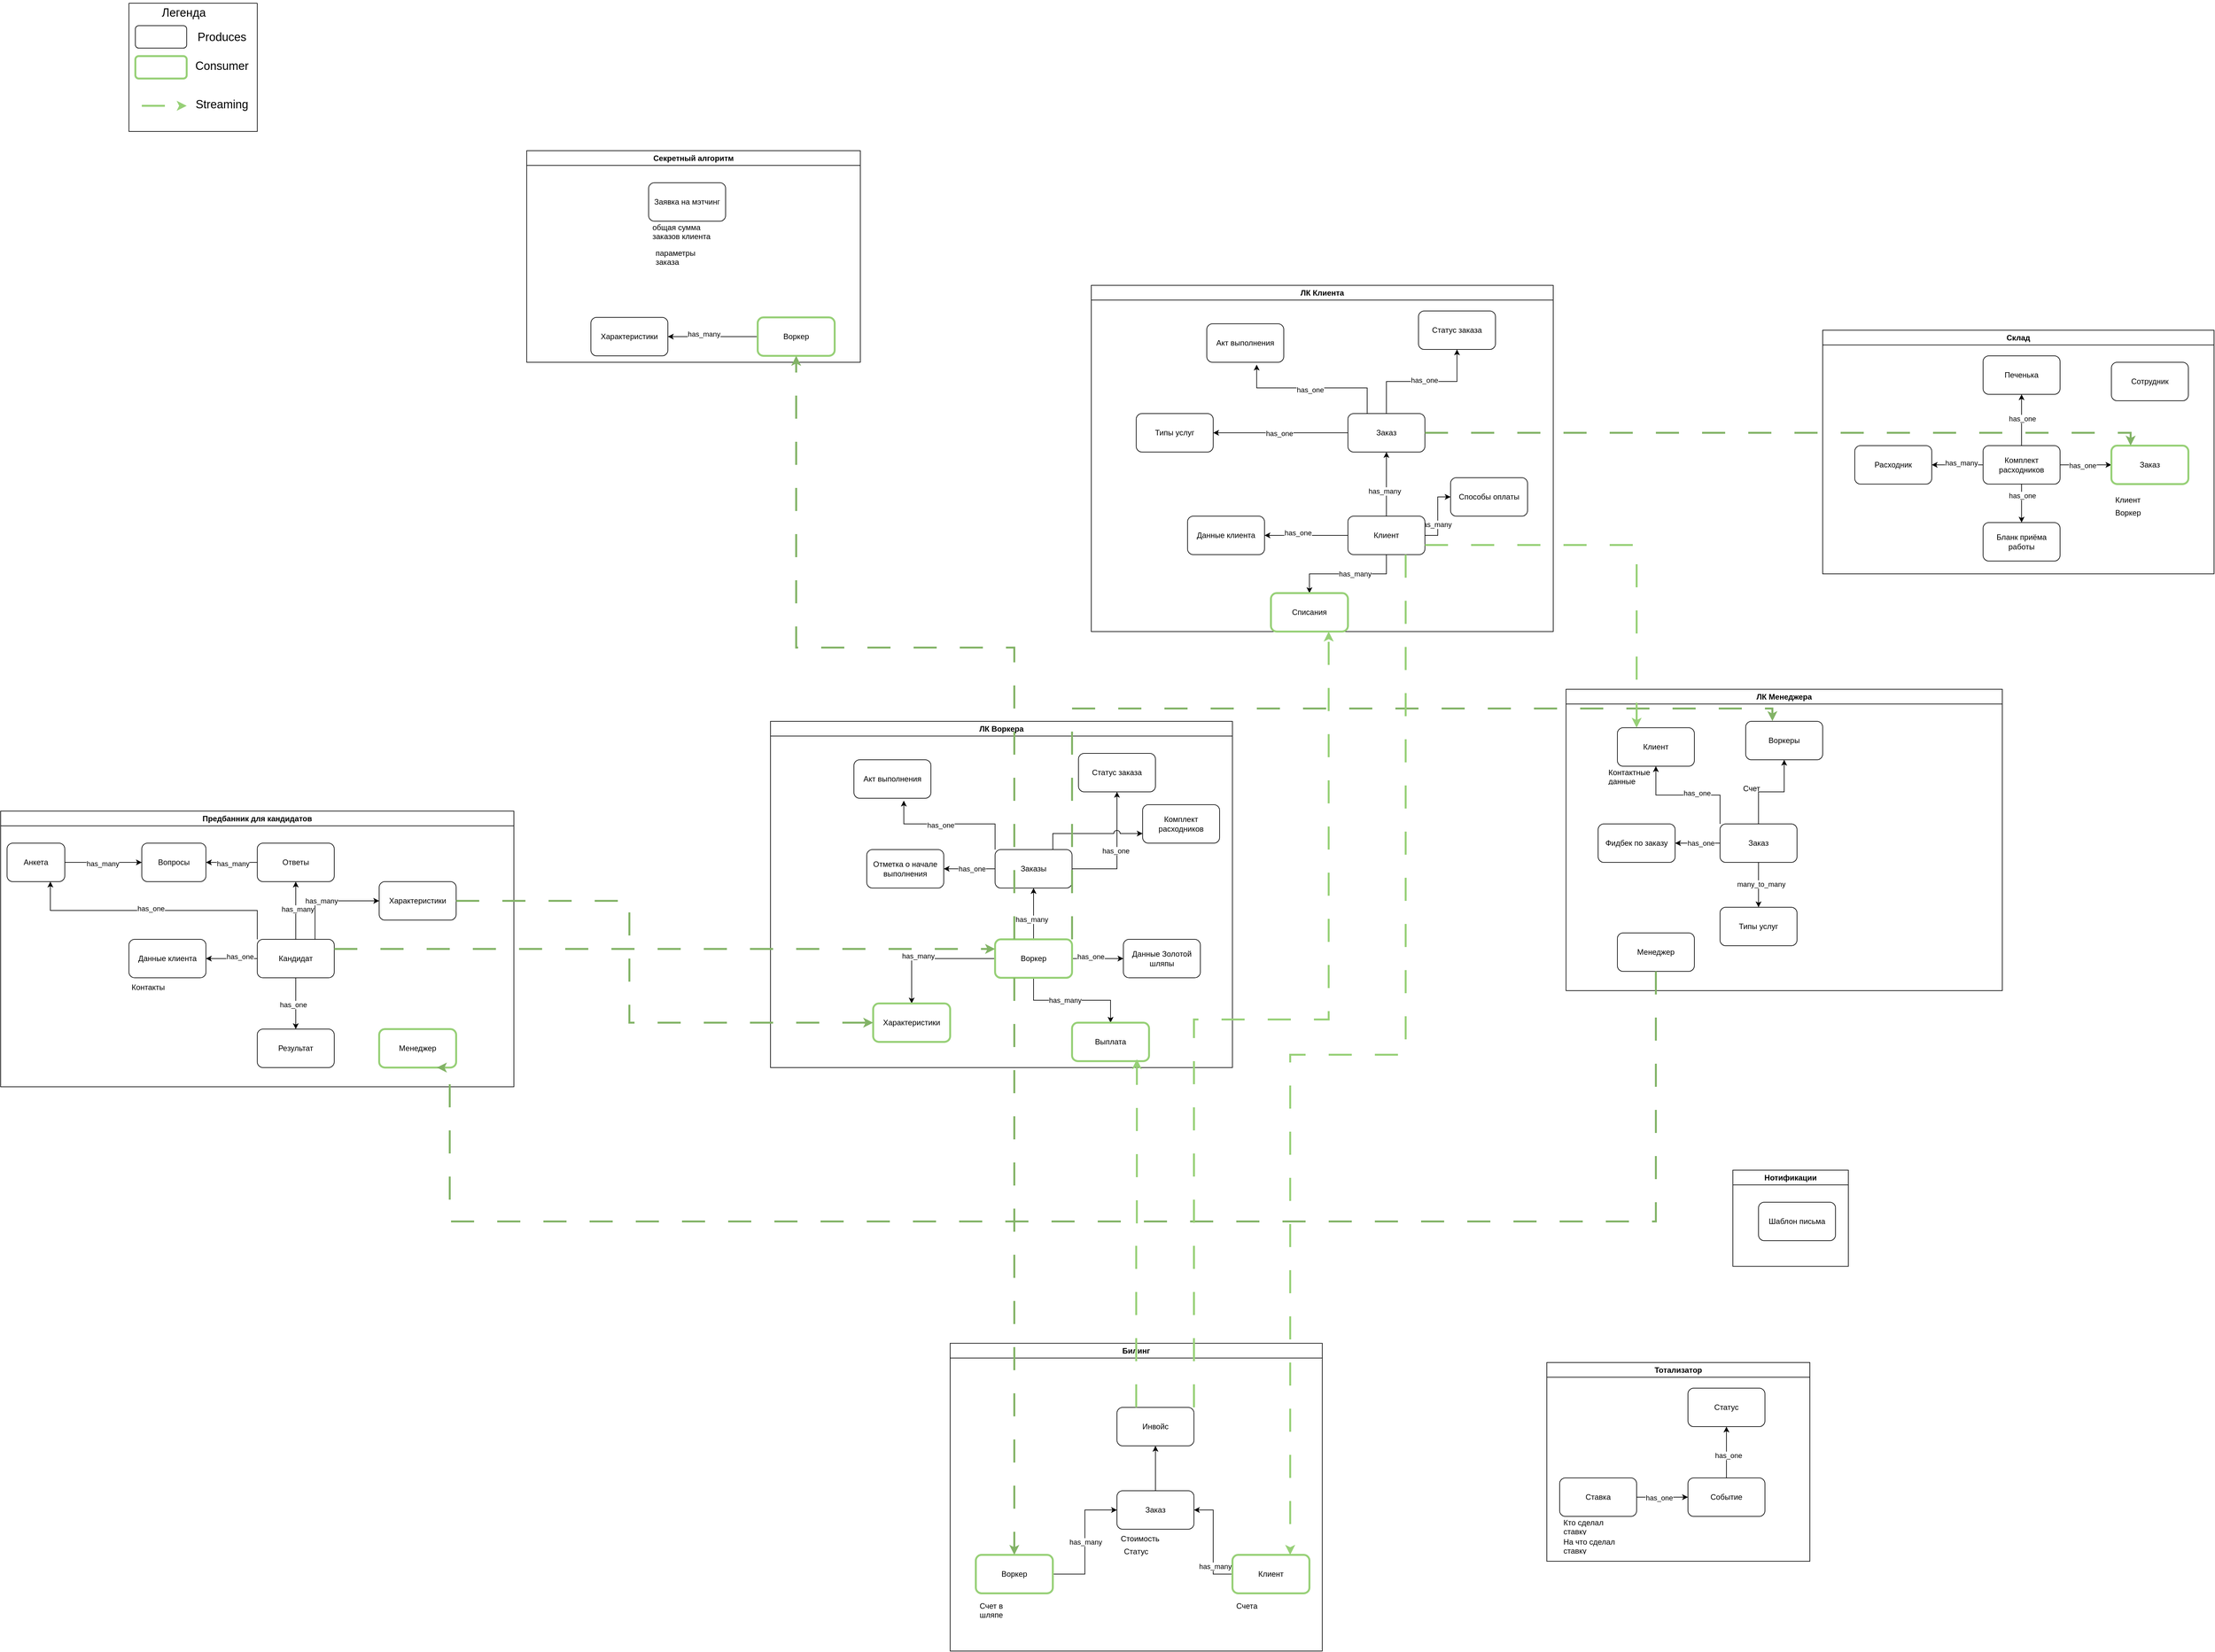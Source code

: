 <mxfile version="26.0.6">
  <diagram name="Page-1" id="2a216829-ef6e-dabb-86c1-c78162f3ba2b">
    <mxGraphModel dx="3718" dy="2644" grid="1" gridSize="10" guides="1" tooltips="1" connect="1" arrows="1" fold="1" page="1" pageScale="1" pageWidth="850" pageHeight="1100" background="none" math="0" shadow="0">
      <root>
        <mxCell id="0" />
        <mxCell id="1" parent="0" />
        <mxCell id="gqWy8MbFRQ2QWNto5ffZ-2" value="Предбанник для кандидатов" style="swimlane;whiteSpace=wrap;html=1;" vertex="1" parent="1">
          <mxGeometry x="-380" y="440" width="800" height="430" as="geometry" />
        </mxCell>
        <mxCell id="gqWy8MbFRQ2QWNto5ffZ-5" value="" style="edgeStyle=orthogonalEdgeStyle;rounded=0;orthogonalLoop=1;jettySize=auto;html=1;" edge="1" parent="gqWy8MbFRQ2QWNto5ffZ-2" source="gqWy8MbFRQ2QWNto5ffZ-3" target="gqWy8MbFRQ2QWNto5ffZ-4">
          <mxGeometry relative="1" as="geometry" />
        </mxCell>
        <mxCell id="gqWy8MbFRQ2QWNto5ffZ-10" value="has_many" style="edgeLabel;html=1;align=center;verticalAlign=middle;resizable=0;points=[];" vertex="1" connectable="0" parent="gqWy8MbFRQ2QWNto5ffZ-5">
          <mxGeometry x="0.044" y="-3" relative="1" as="geometry">
            <mxPoint as="offset" />
          </mxGeometry>
        </mxCell>
        <mxCell id="gqWy8MbFRQ2QWNto5ffZ-14" value="" style="edgeStyle=orthogonalEdgeStyle;rounded=0;orthogonalLoop=1;jettySize=auto;html=1;" edge="1" parent="gqWy8MbFRQ2QWNto5ffZ-2" source="gqWy8MbFRQ2QWNto5ffZ-3" target="gqWy8MbFRQ2QWNto5ffZ-13">
          <mxGeometry relative="1" as="geometry" />
        </mxCell>
        <mxCell id="gqWy8MbFRQ2QWNto5ffZ-36" value="has_one" style="edgeLabel;html=1;align=center;verticalAlign=middle;resizable=0;points=[];" vertex="1" connectable="0" parent="gqWy8MbFRQ2QWNto5ffZ-14">
          <mxGeometry x="-0.325" y="-3" relative="1" as="geometry">
            <mxPoint as="offset" />
          </mxGeometry>
        </mxCell>
        <mxCell id="gqWy8MbFRQ2QWNto5ffZ-16" value="" style="edgeStyle=orthogonalEdgeStyle;rounded=0;orthogonalLoop=1;jettySize=auto;html=1;" edge="1" parent="gqWy8MbFRQ2QWNto5ffZ-2" source="gqWy8MbFRQ2QWNto5ffZ-3" target="gqWy8MbFRQ2QWNto5ffZ-15">
          <mxGeometry relative="1" as="geometry" />
        </mxCell>
        <mxCell id="gqWy8MbFRQ2QWNto5ffZ-38" value="has_one" style="edgeLabel;html=1;align=center;verticalAlign=middle;resizable=0;points=[];" vertex="1" connectable="0" parent="gqWy8MbFRQ2QWNto5ffZ-16">
          <mxGeometry x="0.05" y="-4" relative="1" as="geometry">
            <mxPoint as="offset" />
          </mxGeometry>
        </mxCell>
        <mxCell id="gqWy8MbFRQ2QWNto5ffZ-18" value="" style="edgeStyle=orthogonalEdgeStyle;rounded=0;orthogonalLoop=1;jettySize=auto;html=1;exitX=0.75;exitY=0;exitDx=0;exitDy=0;entryX=0;entryY=0.5;entryDx=0;entryDy=0;" edge="1" parent="gqWy8MbFRQ2QWNto5ffZ-2" source="gqWy8MbFRQ2QWNto5ffZ-3" target="gqWy8MbFRQ2QWNto5ffZ-17">
          <mxGeometry relative="1" as="geometry" />
        </mxCell>
        <mxCell id="gqWy8MbFRQ2QWNto5ffZ-37" value="has_many" style="edgeLabel;html=1;align=center;verticalAlign=middle;resizable=0;points=[];" vertex="1" connectable="0" parent="gqWy8MbFRQ2QWNto5ffZ-18">
          <mxGeometry x="-0.125" relative="1" as="geometry">
            <mxPoint as="offset" />
          </mxGeometry>
        </mxCell>
        <mxCell id="gqWy8MbFRQ2QWNto5ffZ-211" style="edgeStyle=orthogonalEdgeStyle;rounded=0;orthogonalLoop=1;jettySize=auto;html=1;exitX=0;exitY=0;exitDx=0;exitDy=0;entryX=0.75;entryY=1;entryDx=0;entryDy=0;" edge="1" parent="gqWy8MbFRQ2QWNto5ffZ-2" source="gqWy8MbFRQ2QWNto5ffZ-3" target="gqWy8MbFRQ2QWNto5ffZ-8">
          <mxGeometry relative="1" as="geometry" />
        </mxCell>
        <mxCell id="gqWy8MbFRQ2QWNto5ffZ-212" value="has_one" style="edgeLabel;html=1;align=center;verticalAlign=middle;resizable=0;points=[];" vertex="1" connectable="0" parent="gqWy8MbFRQ2QWNto5ffZ-211">
          <mxGeometry x="0.023" y="-3" relative="1" as="geometry">
            <mxPoint as="offset" />
          </mxGeometry>
        </mxCell>
        <mxCell id="gqWy8MbFRQ2QWNto5ffZ-3" value="Кандидат" style="rounded=1;whiteSpace=wrap;html=1;strokeColor=default;" vertex="1" parent="gqWy8MbFRQ2QWNto5ffZ-2">
          <mxGeometry x="400" y="200" width="120" height="60" as="geometry" />
        </mxCell>
        <mxCell id="gqWy8MbFRQ2QWNto5ffZ-7" value="" style="edgeStyle=orthogonalEdgeStyle;rounded=0;orthogonalLoop=1;jettySize=auto;html=1;" edge="1" parent="gqWy8MbFRQ2QWNto5ffZ-2" source="gqWy8MbFRQ2QWNto5ffZ-4" target="gqWy8MbFRQ2QWNto5ffZ-6">
          <mxGeometry relative="1" as="geometry" />
        </mxCell>
        <mxCell id="gqWy8MbFRQ2QWNto5ffZ-11" value="has_many" style="edgeLabel;html=1;align=center;verticalAlign=middle;resizable=0;points=[];" vertex="1" connectable="0" parent="gqWy8MbFRQ2QWNto5ffZ-7">
          <mxGeometry x="-0.054" y="2" relative="1" as="geometry">
            <mxPoint as="offset" />
          </mxGeometry>
        </mxCell>
        <mxCell id="gqWy8MbFRQ2QWNto5ffZ-4" value="Ответы" style="whiteSpace=wrap;html=1;rounded=1;" vertex="1" parent="gqWy8MbFRQ2QWNto5ffZ-2">
          <mxGeometry x="400" y="50" width="120" height="60" as="geometry" />
        </mxCell>
        <mxCell id="gqWy8MbFRQ2QWNto5ffZ-9" value="" style="edgeStyle=orthogonalEdgeStyle;rounded=0;orthogonalLoop=1;jettySize=auto;html=1;" edge="1" parent="gqWy8MbFRQ2QWNto5ffZ-2" source="gqWy8MbFRQ2QWNto5ffZ-8" target="gqWy8MbFRQ2QWNto5ffZ-6">
          <mxGeometry relative="1" as="geometry" />
        </mxCell>
        <mxCell id="gqWy8MbFRQ2QWNto5ffZ-12" value="has_many" style="edgeLabel;html=1;align=center;verticalAlign=middle;resizable=0;points=[];" vertex="1" connectable="0" parent="gqWy8MbFRQ2QWNto5ffZ-9">
          <mxGeometry x="-0.029" y="-2" relative="1" as="geometry">
            <mxPoint as="offset" />
          </mxGeometry>
        </mxCell>
        <mxCell id="gqWy8MbFRQ2QWNto5ffZ-6" value="Вопросы" style="whiteSpace=wrap;html=1;rounded=1;" vertex="1" parent="gqWy8MbFRQ2QWNto5ffZ-2">
          <mxGeometry x="220" y="50" width="100" height="60" as="geometry" />
        </mxCell>
        <mxCell id="gqWy8MbFRQ2QWNto5ffZ-8" value="Анкета" style="whiteSpace=wrap;html=1;rounded=1;" vertex="1" parent="gqWy8MbFRQ2QWNto5ffZ-2">
          <mxGeometry x="10" y="50" width="90" height="60" as="geometry" />
        </mxCell>
        <mxCell id="gqWy8MbFRQ2QWNto5ffZ-13" value="Данные клиента" style="whiteSpace=wrap;html=1;rounded=1;" vertex="1" parent="gqWy8MbFRQ2QWNto5ffZ-2">
          <mxGeometry x="200" y="200" width="120" height="60" as="geometry" />
        </mxCell>
        <mxCell id="gqWy8MbFRQ2QWNto5ffZ-15" value="Результат" style="whiteSpace=wrap;html=1;rounded=1;" vertex="1" parent="gqWy8MbFRQ2QWNto5ffZ-2">
          <mxGeometry x="400" y="340" width="120" height="60" as="geometry" />
        </mxCell>
        <mxCell id="gqWy8MbFRQ2QWNto5ffZ-17" value="Характеристики" style="whiteSpace=wrap;html=1;rounded=1;strokeColor=default;" vertex="1" parent="gqWy8MbFRQ2QWNto5ffZ-2">
          <mxGeometry x="590" y="110" width="120" height="60" as="geometry" />
        </mxCell>
        <mxCell id="gqWy8MbFRQ2QWNto5ffZ-41" value="Менеджер" style="rounded=1;whiteSpace=wrap;html=1;strokeColor=#97D077;strokeWidth=3;" vertex="1" parent="gqWy8MbFRQ2QWNto5ffZ-2">
          <mxGeometry x="590" y="340" width="120" height="60" as="geometry" />
        </mxCell>
        <mxCell id="gqWy8MbFRQ2QWNto5ffZ-210" value="Контакты" style="text;html=1;align=center;verticalAlign=middle;whiteSpace=wrap;rounded=0;" vertex="1" parent="gqWy8MbFRQ2QWNto5ffZ-2">
          <mxGeometry x="200" y="260" width="60" height="30" as="geometry" />
        </mxCell>
        <mxCell id="gqWy8MbFRQ2QWNto5ffZ-19" value="ЛК Менеджера" style="swimlane;whiteSpace=wrap;html=1;" vertex="1" parent="1">
          <mxGeometry x="2060" y="250" width="680" height="470" as="geometry" />
        </mxCell>
        <mxCell id="gqWy8MbFRQ2QWNto5ffZ-25" value="Менеджер" style="rounded=1;whiteSpace=wrap;html=1;strokeColor=default;" vertex="1" parent="gqWy8MbFRQ2QWNto5ffZ-19">
          <mxGeometry x="80" y="380" width="120" height="60" as="geometry" />
        </mxCell>
        <mxCell id="gqWy8MbFRQ2QWNto5ffZ-39" value="Типы услуг" style="whiteSpace=wrap;html=1;rounded=1;" vertex="1" parent="gqWy8MbFRQ2QWNto5ffZ-19">
          <mxGeometry x="240" y="340" width="120" height="60" as="geometry" />
        </mxCell>
        <mxCell id="gqWy8MbFRQ2QWNto5ffZ-173" value="" style="edgeStyle=orthogonalEdgeStyle;rounded=0;orthogonalLoop=1;jettySize=auto;html=1;" edge="1" parent="gqWy8MbFRQ2QWNto5ffZ-19" source="gqWy8MbFRQ2QWNto5ffZ-169" target="gqWy8MbFRQ2QWNto5ffZ-39">
          <mxGeometry relative="1" as="geometry" />
        </mxCell>
        <mxCell id="gqWy8MbFRQ2QWNto5ffZ-174" value="many_to_many" style="edgeLabel;html=1;align=center;verticalAlign=middle;resizable=0;points=[];" vertex="1" connectable="0" parent="gqWy8MbFRQ2QWNto5ffZ-173">
          <mxGeometry x="-0.022" y="4" relative="1" as="geometry">
            <mxPoint as="offset" />
          </mxGeometry>
        </mxCell>
        <mxCell id="gqWy8MbFRQ2QWNto5ffZ-176" value="" style="edgeStyle=orthogonalEdgeStyle;rounded=0;orthogonalLoop=1;jettySize=auto;html=1;" edge="1" parent="gqWy8MbFRQ2QWNto5ffZ-19" source="gqWy8MbFRQ2QWNto5ffZ-169" target="gqWy8MbFRQ2QWNto5ffZ-170">
          <mxGeometry relative="1" as="geometry" />
        </mxCell>
        <mxCell id="gqWy8MbFRQ2QWNto5ffZ-177" value="" style="edgeStyle=orthogonalEdgeStyle;rounded=0;orthogonalLoop=1;jettySize=auto;html=1;" edge="1" parent="gqWy8MbFRQ2QWNto5ffZ-19" source="gqWy8MbFRQ2QWNto5ffZ-169" target="gqWy8MbFRQ2QWNto5ffZ-172">
          <mxGeometry relative="1" as="geometry" />
        </mxCell>
        <mxCell id="gqWy8MbFRQ2QWNto5ffZ-186" value="has_one" style="edgeLabel;html=1;align=center;verticalAlign=middle;resizable=0;points=[];" vertex="1" connectable="0" parent="gqWy8MbFRQ2QWNto5ffZ-177">
          <mxGeometry x="0.314" y="2" relative="1" as="geometry">
            <mxPoint x="16" y="-2" as="offset" />
          </mxGeometry>
        </mxCell>
        <mxCell id="gqWy8MbFRQ2QWNto5ffZ-182" style="edgeStyle=orthogonalEdgeStyle;rounded=0;orthogonalLoop=1;jettySize=auto;html=1;exitX=0;exitY=0;exitDx=0;exitDy=0;entryX=0.5;entryY=1;entryDx=0;entryDy=0;" edge="1" parent="gqWy8MbFRQ2QWNto5ffZ-19" source="gqWy8MbFRQ2QWNto5ffZ-169" target="gqWy8MbFRQ2QWNto5ffZ-171">
          <mxGeometry relative="1" as="geometry" />
        </mxCell>
        <mxCell id="gqWy8MbFRQ2QWNto5ffZ-185" value="has_one" style="edgeLabel;html=1;align=center;verticalAlign=middle;resizable=0;points=[];" vertex="1" connectable="0" parent="gqWy8MbFRQ2QWNto5ffZ-182">
          <mxGeometry x="-0.147" y="-3" relative="1" as="geometry">
            <mxPoint as="offset" />
          </mxGeometry>
        </mxCell>
        <mxCell id="gqWy8MbFRQ2QWNto5ffZ-169" value="Заказ" style="whiteSpace=wrap;html=1;rounded=1;" vertex="1" parent="gqWy8MbFRQ2QWNto5ffZ-19">
          <mxGeometry x="240" y="210" width="120" height="60" as="geometry" />
        </mxCell>
        <mxCell id="gqWy8MbFRQ2QWNto5ffZ-170" value="Воркеры" style="whiteSpace=wrap;html=1;rounded=1;" vertex="1" parent="gqWy8MbFRQ2QWNto5ffZ-19">
          <mxGeometry x="280" y="50" width="120" height="60" as="geometry" />
        </mxCell>
        <mxCell id="gqWy8MbFRQ2QWNto5ffZ-171" value="Клиент" style="whiteSpace=wrap;html=1;rounded=1;" vertex="1" parent="gqWy8MbFRQ2QWNto5ffZ-19">
          <mxGeometry x="80" y="60" width="120" height="60" as="geometry" />
        </mxCell>
        <mxCell id="gqWy8MbFRQ2QWNto5ffZ-172" value="Фидбек по заказу" style="whiteSpace=wrap;html=1;rounded=1;" vertex="1" parent="gqWy8MbFRQ2QWNto5ffZ-19">
          <mxGeometry x="50" y="210" width="120" height="60" as="geometry" />
        </mxCell>
        <mxCell id="gqWy8MbFRQ2QWNto5ffZ-178" value="Счет" style="text;strokeColor=none;fillColor=none;align=left;verticalAlign=middle;spacingLeft=4;spacingRight=4;overflow=hidden;points=[[0,0.5],[1,0.5]];portConstraint=eastwest;rotatable=0;whiteSpace=wrap;html=1;" vertex="1" parent="gqWy8MbFRQ2QWNto5ffZ-19">
          <mxGeometry x="270" y="140" width="80" height="30" as="geometry" />
        </mxCell>
        <mxCell id="gqWy8MbFRQ2QWNto5ffZ-180" value="Контактные данные" style="text;strokeColor=none;fillColor=none;align=left;verticalAlign=middle;spacingLeft=4;spacingRight=4;overflow=hidden;points=[[0,0.5],[1,0.5]];portConstraint=eastwest;rotatable=0;whiteSpace=wrap;html=1;" vertex="1" parent="gqWy8MbFRQ2QWNto5ffZ-19">
          <mxGeometry x="60" y="120" width="80" height="30" as="geometry" />
        </mxCell>
        <mxCell id="gqWy8MbFRQ2QWNto5ffZ-42" value="ЛК Клиента" style="swimlane;whiteSpace=wrap;html=1;" vertex="1" parent="1">
          <mxGeometry x="1320" y="-380" width="720" height="540" as="geometry" />
        </mxCell>
        <mxCell id="gqWy8MbFRQ2QWNto5ffZ-47" value="" style="edgeStyle=orthogonalEdgeStyle;rounded=0;orthogonalLoop=1;jettySize=auto;html=1;" edge="1" parent="gqWy8MbFRQ2QWNto5ffZ-42" source="gqWy8MbFRQ2QWNto5ffZ-43" target="gqWy8MbFRQ2QWNto5ffZ-46">
          <mxGeometry relative="1" as="geometry" />
        </mxCell>
        <mxCell id="gqWy8MbFRQ2QWNto5ffZ-48" value="has_many" style="edgeLabel;html=1;align=center;verticalAlign=middle;resizable=0;points=[];" vertex="1" connectable="0" parent="gqWy8MbFRQ2QWNto5ffZ-47">
          <mxGeometry x="-0.225" y="3" relative="1" as="geometry">
            <mxPoint as="offset" />
          </mxGeometry>
        </mxCell>
        <mxCell id="gqWy8MbFRQ2QWNto5ffZ-56" value="" style="edgeStyle=orthogonalEdgeStyle;rounded=0;orthogonalLoop=1;jettySize=auto;html=1;" edge="1" parent="gqWy8MbFRQ2QWNto5ffZ-42" source="gqWy8MbFRQ2QWNto5ffZ-43" target="gqWy8MbFRQ2QWNto5ffZ-55">
          <mxGeometry relative="1" as="geometry" />
        </mxCell>
        <mxCell id="gqWy8MbFRQ2QWNto5ffZ-57" value="has_many" style="edgeLabel;html=1;align=center;verticalAlign=middle;resizable=0;points=[];" vertex="1" connectable="0" parent="gqWy8MbFRQ2QWNto5ffZ-56">
          <mxGeometry x="-0.248" y="3" relative="1" as="geometry">
            <mxPoint x="-1" as="offset" />
          </mxGeometry>
        </mxCell>
        <mxCell id="gqWy8MbFRQ2QWNto5ffZ-64" value="" style="edgeStyle=orthogonalEdgeStyle;rounded=0;orthogonalLoop=1;jettySize=auto;html=1;" edge="1" parent="gqWy8MbFRQ2QWNto5ffZ-42" source="gqWy8MbFRQ2QWNto5ffZ-43" target="gqWy8MbFRQ2QWNto5ffZ-63">
          <mxGeometry relative="1" as="geometry" />
        </mxCell>
        <mxCell id="gqWy8MbFRQ2QWNto5ffZ-65" value="has_one" style="edgeLabel;html=1;align=center;verticalAlign=middle;resizable=0;points=[];" vertex="1" connectable="0" parent="gqWy8MbFRQ2QWNto5ffZ-64">
          <mxGeometry x="0.19" y="-4" relative="1" as="geometry">
            <mxPoint x="-1" as="offset" />
          </mxGeometry>
        </mxCell>
        <mxCell id="gqWy8MbFRQ2QWNto5ffZ-220" value="" style="edgeStyle=orthogonalEdgeStyle;rounded=0;orthogonalLoop=1;jettySize=auto;html=1;" edge="1" parent="gqWy8MbFRQ2QWNto5ffZ-42" source="gqWy8MbFRQ2QWNto5ffZ-43" target="gqWy8MbFRQ2QWNto5ffZ-219">
          <mxGeometry relative="1" as="geometry" />
        </mxCell>
        <mxCell id="gqWy8MbFRQ2QWNto5ffZ-221" value="has_many" style="edgeLabel;html=1;align=center;verticalAlign=middle;resizable=0;points=[];" vertex="1" connectable="0" parent="gqWy8MbFRQ2QWNto5ffZ-220">
          <mxGeometry x="-0.117" relative="1" as="geometry">
            <mxPoint as="offset" />
          </mxGeometry>
        </mxCell>
        <mxCell id="gqWy8MbFRQ2QWNto5ffZ-43" value="Клиент" style="rounded=1;whiteSpace=wrap;html=1;strokeColor=default;" vertex="1" parent="gqWy8MbFRQ2QWNto5ffZ-42">
          <mxGeometry x="400" y="360" width="120" height="60" as="geometry" />
        </mxCell>
        <mxCell id="gqWy8MbFRQ2QWNto5ffZ-44" value="Типы услуг" style="whiteSpace=wrap;html=1;rounded=1;" vertex="1" parent="gqWy8MbFRQ2QWNto5ffZ-42">
          <mxGeometry x="70" y="200" width="120" height="60" as="geometry" />
        </mxCell>
        <mxCell id="gqWy8MbFRQ2QWNto5ffZ-49" style="edgeStyle=orthogonalEdgeStyle;rounded=0;orthogonalLoop=1;jettySize=auto;html=1;exitX=0;exitY=0.5;exitDx=0;exitDy=0;entryX=1;entryY=0.5;entryDx=0;entryDy=0;" edge="1" parent="gqWy8MbFRQ2QWNto5ffZ-42" source="gqWy8MbFRQ2QWNto5ffZ-46" target="gqWy8MbFRQ2QWNto5ffZ-44">
          <mxGeometry relative="1" as="geometry" />
        </mxCell>
        <mxCell id="gqWy8MbFRQ2QWNto5ffZ-50" value="has_one" style="edgeLabel;html=1;align=center;verticalAlign=middle;resizable=0;points=[];" vertex="1" connectable="0" parent="gqWy8MbFRQ2QWNto5ffZ-49">
          <mxGeometry x="0.025" y="1" relative="1" as="geometry">
            <mxPoint as="offset" />
          </mxGeometry>
        </mxCell>
        <mxCell id="gqWy8MbFRQ2QWNto5ffZ-53" value="" style="edgeStyle=orthogonalEdgeStyle;rounded=0;orthogonalLoop=1;jettySize=auto;html=1;" edge="1" parent="gqWy8MbFRQ2QWNto5ffZ-42" source="gqWy8MbFRQ2QWNto5ffZ-46" target="gqWy8MbFRQ2QWNto5ffZ-52">
          <mxGeometry relative="1" as="geometry" />
        </mxCell>
        <mxCell id="gqWy8MbFRQ2QWNto5ffZ-54" value="has_one" style="edgeLabel;html=1;align=center;verticalAlign=middle;resizable=0;points=[];" vertex="1" connectable="0" parent="gqWy8MbFRQ2QWNto5ffZ-53">
          <mxGeometry x="0.038" y="2" relative="1" as="geometry">
            <mxPoint as="offset" />
          </mxGeometry>
        </mxCell>
        <mxCell id="gqWy8MbFRQ2QWNto5ffZ-46" value="Заказ" style="whiteSpace=wrap;html=1;rounded=1;strokeColor=default;" vertex="1" parent="gqWy8MbFRQ2QWNto5ffZ-42">
          <mxGeometry x="400" y="200" width="120" height="60" as="geometry" />
        </mxCell>
        <mxCell id="gqWy8MbFRQ2QWNto5ffZ-52" value="Статус заказа" style="whiteSpace=wrap;html=1;rounded=1;" vertex="1" parent="gqWy8MbFRQ2QWNto5ffZ-42">
          <mxGeometry x="510" y="40" width="120" height="60" as="geometry" />
        </mxCell>
        <mxCell id="gqWy8MbFRQ2QWNto5ffZ-55" value="Способы оплаты" style="whiteSpace=wrap;html=1;rounded=1;" vertex="1" parent="gqWy8MbFRQ2QWNto5ffZ-42">
          <mxGeometry x="560" y="300" width="120" height="60" as="geometry" />
        </mxCell>
        <mxCell id="gqWy8MbFRQ2QWNto5ffZ-61" value="Акт выполнения" style="whiteSpace=wrap;html=1;rounded=1;" vertex="1" parent="gqWy8MbFRQ2QWNto5ffZ-42">
          <mxGeometry x="180" y="60" width="120" height="60" as="geometry" />
        </mxCell>
        <mxCell id="gqWy8MbFRQ2QWNto5ffZ-62" style="edgeStyle=orthogonalEdgeStyle;rounded=0;orthogonalLoop=1;jettySize=auto;html=1;exitX=0.25;exitY=0;exitDx=0;exitDy=0;entryX=0.648;entryY=1.063;entryDx=0;entryDy=0;entryPerimeter=0;" edge="1" parent="gqWy8MbFRQ2QWNto5ffZ-42" source="gqWy8MbFRQ2QWNto5ffZ-46" target="gqWy8MbFRQ2QWNto5ffZ-61">
          <mxGeometry relative="1" as="geometry" />
        </mxCell>
        <mxCell id="gqWy8MbFRQ2QWNto5ffZ-233" value="has_one" style="edgeLabel;html=1;align=center;verticalAlign=middle;resizable=0;points=[];" vertex="1" connectable="0" parent="gqWy8MbFRQ2QWNto5ffZ-62">
          <mxGeometry x="0.042" y="3" relative="1" as="geometry">
            <mxPoint as="offset" />
          </mxGeometry>
        </mxCell>
        <mxCell id="gqWy8MbFRQ2QWNto5ffZ-63" value="Данные клиента" style="whiteSpace=wrap;html=1;rounded=1;" vertex="1" parent="gqWy8MbFRQ2QWNto5ffZ-42">
          <mxGeometry x="150" y="360" width="120" height="60" as="geometry" />
        </mxCell>
        <mxCell id="gqWy8MbFRQ2QWNto5ffZ-219" value="Списания" style="whiteSpace=wrap;html=1;rounded=1;strokeWidth=3;strokeColor=#97D077;" vertex="1" parent="gqWy8MbFRQ2QWNto5ffZ-42">
          <mxGeometry x="280" y="480" width="120" height="60" as="geometry" />
        </mxCell>
        <mxCell id="gqWy8MbFRQ2QWNto5ffZ-66" value="ЛК Воркера" style="swimlane;whiteSpace=wrap;html=1;" vertex="1" parent="1">
          <mxGeometry x="820" y="300" width="720" height="540" as="geometry" />
        </mxCell>
        <mxCell id="gqWy8MbFRQ2QWNto5ffZ-67" value="" style="edgeStyle=orthogonalEdgeStyle;rounded=0;orthogonalLoop=1;jettySize=auto;html=1;" edge="1" parent="gqWy8MbFRQ2QWNto5ffZ-66" source="gqWy8MbFRQ2QWNto5ffZ-73" target="gqWy8MbFRQ2QWNto5ffZ-81">
          <mxGeometry relative="1" as="geometry" />
        </mxCell>
        <mxCell id="gqWy8MbFRQ2QWNto5ffZ-68" value="has_many" style="edgeLabel;html=1;align=center;verticalAlign=middle;resizable=0;points=[];" vertex="1" connectable="0" parent="gqWy8MbFRQ2QWNto5ffZ-67">
          <mxGeometry x="-0.225" y="3" relative="1" as="geometry">
            <mxPoint as="offset" />
          </mxGeometry>
        </mxCell>
        <mxCell id="gqWy8MbFRQ2QWNto5ffZ-69" value="" style="edgeStyle=orthogonalEdgeStyle;rounded=0;orthogonalLoop=1;jettySize=auto;html=1;" edge="1" parent="gqWy8MbFRQ2QWNto5ffZ-66" source="gqWy8MbFRQ2QWNto5ffZ-73" target="gqWy8MbFRQ2QWNto5ffZ-83">
          <mxGeometry relative="1" as="geometry" />
        </mxCell>
        <mxCell id="gqWy8MbFRQ2QWNto5ffZ-70" value="has_one" style="edgeLabel;html=1;align=center;verticalAlign=middle;resizable=0;points=[];" vertex="1" connectable="0" parent="gqWy8MbFRQ2QWNto5ffZ-69">
          <mxGeometry x="-0.248" y="3" relative="1" as="geometry">
            <mxPoint x="-1" as="offset" />
          </mxGeometry>
        </mxCell>
        <mxCell id="gqWy8MbFRQ2QWNto5ffZ-71" value="" style="edgeStyle=orthogonalEdgeStyle;rounded=0;orthogonalLoop=1;jettySize=auto;html=1;" edge="1" parent="gqWy8MbFRQ2QWNto5ffZ-66" source="gqWy8MbFRQ2QWNto5ffZ-73" target="gqWy8MbFRQ2QWNto5ffZ-87">
          <mxGeometry relative="1" as="geometry" />
        </mxCell>
        <mxCell id="gqWy8MbFRQ2QWNto5ffZ-72" value="has_many" style="edgeLabel;html=1;align=center;verticalAlign=middle;resizable=0;points=[];" vertex="1" connectable="0" parent="gqWy8MbFRQ2QWNto5ffZ-71">
          <mxGeometry x="0.19" y="-4" relative="1" as="geometry">
            <mxPoint x="-1" as="offset" />
          </mxGeometry>
        </mxCell>
        <mxCell id="gqWy8MbFRQ2QWNto5ffZ-217" value="" style="edgeStyle=orthogonalEdgeStyle;rounded=0;orthogonalLoop=1;jettySize=auto;html=1;" edge="1" parent="gqWy8MbFRQ2QWNto5ffZ-66" source="gqWy8MbFRQ2QWNto5ffZ-73" target="gqWy8MbFRQ2QWNto5ffZ-216">
          <mxGeometry relative="1" as="geometry" />
        </mxCell>
        <mxCell id="gqWy8MbFRQ2QWNto5ffZ-218" value="has_many" style="edgeLabel;html=1;align=center;verticalAlign=middle;resizable=0;points=[];" vertex="1" connectable="0" parent="gqWy8MbFRQ2QWNto5ffZ-217">
          <mxGeometry x="-0.122" relative="1" as="geometry">
            <mxPoint as="offset" />
          </mxGeometry>
        </mxCell>
        <mxCell id="gqWy8MbFRQ2QWNto5ffZ-73" value="Воркер" style="rounded=1;whiteSpace=wrap;html=1;strokeColor=#97D077;strokeWidth=3;" vertex="1" parent="gqWy8MbFRQ2QWNto5ffZ-66">
          <mxGeometry x="350" y="340" width="120" height="60" as="geometry" />
        </mxCell>
        <mxCell id="gqWy8MbFRQ2QWNto5ffZ-77" value="" style="edgeStyle=orthogonalEdgeStyle;rounded=0;orthogonalLoop=1;jettySize=auto;html=1;jumpStyle=arc;" edge="1" parent="gqWy8MbFRQ2QWNto5ffZ-66" source="gqWy8MbFRQ2QWNto5ffZ-81" target="gqWy8MbFRQ2QWNto5ffZ-82">
          <mxGeometry relative="1" as="geometry" />
        </mxCell>
        <mxCell id="gqWy8MbFRQ2QWNto5ffZ-78" value="has_one" style="edgeLabel;html=1;align=center;verticalAlign=middle;resizable=0;points=[];" vertex="1" connectable="0" parent="gqWy8MbFRQ2QWNto5ffZ-77">
          <mxGeometry x="0.038" y="2" relative="1" as="geometry">
            <mxPoint as="offset" />
          </mxGeometry>
        </mxCell>
        <mxCell id="gqWy8MbFRQ2QWNto5ffZ-89" style="edgeStyle=orthogonalEdgeStyle;rounded=0;orthogonalLoop=1;jettySize=auto;html=1;exitX=0.75;exitY=0;exitDx=0;exitDy=0;entryX=0;entryY=0.75;entryDx=0;entryDy=0;jumpStyle=arc;jumpSize=10;" edge="1" parent="gqWy8MbFRQ2QWNto5ffZ-66" source="gqWy8MbFRQ2QWNto5ffZ-81" target="gqWy8MbFRQ2QWNto5ffZ-88">
          <mxGeometry relative="1" as="geometry" />
        </mxCell>
        <mxCell id="gqWy8MbFRQ2QWNto5ffZ-92" value="" style="edgeStyle=orthogonalEdgeStyle;rounded=0;orthogonalLoop=1;jettySize=auto;html=1;" edge="1" parent="gqWy8MbFRQ2QWNto5ffZ-66" source="gqWy8MbFRQ2QWNto5ffZ-81" target="gqWy8MbFRQ2QWNto5ffZ-91">
          <mxGeometry relative="1" as="geometry" />
        </mxCell>
        <mxCell id="gqWy8MbFRQ2QWNto5ffZ-94" value="has_one" style="edgeLabel;html=1;align=center;verticalAlign=middle;resizable=0;points=[];" vertex="1" connectable="0" parent="gqWy8MbFRQ2QWNto5ffZ-92">
          <mxGeometry x="-0.083" relative="1" as="geometry">
            <mxPoint as="offset" />
          </mxGeometry>
        </mxCell>
        <mxCell id="gqWy8MbFRQ2QWNto5ffZ-81" value="Заказы" style="whiteSpace=wrap;html=1;rounded=1;" vertex="1" parent="gqWy8MbFRQ2QWNto5ffZ-66">
          <mxGeometry x="350" y="200" width="120" height="60" as="geometry" />
        </mxCell>
        <mxCell id="gqWy8MbFRQ2QWNto5ffZ-82" value="Статус заказа" style="whiteSpace=wrap;html=1;rounded=1;" vertex="1" parent="gqWy8MbFRQ2QWNto5ffZ-66">
          <mxGeometry x="480" y="50" width="120" height="60" as="geometry" />
        </mxCell>
        <mxCell id="gqWy8MbFRQ2QWNto5ffZ-83" value="Данные Золотой шляпы" style="whiteSpace=wrap;html=1;rounded=1;" vertex="1" parent="gqWy8MbFRQ2QWNto5ffZ-66">
          <mxGeometry x="550" y="340" width="120" height="60" as="geometry" />
        </mxCell>
        <mxCell id="gqWy8MbFRQ2QWNto5ffZ-85" value="Акт выполнения" style="whiteSpace=wrap;html=1;rounded=1;" vertex="1" parent="gqWy8MbFRQ2QWNto5ffZ-66">
          <mxGeometry x="130" y="60" width="120" height="60" as="geometry" />
        </mxCell>
        <mxCell id="gqWy8MbFRQ2QWNto5ffZ-86" style="edgeStyle=orthogonalEdgeStyle;rounded=0;orthogonalLoop=1;jettySize=auto;html=1;exitX=0;exitY=0;exitDx=0;exitDy=0;entryX=0.648;entryY=1.063;entryDx=0;entryDy=0;entryPerimeter=0;" edge="1" parent="gqWy8MbFRQ2QWNto5ffZ-66" source="gqWy8MbFRQ2QWNto5ffZ-81" target="gqWy8MbFRQ2QWNto5ffZ-85">
          <mxGeometry relative="1" as="geometry" />
        </mxCell>
        <mxCell id="gqWy8MbFRQ2QWNto5ffZ-93" value="has_one" style="edgeLabel;html=1;align=center;verticalAlign=middle;resizable=0;points=[];" vertex="1" connectable="0" parent="gqWy8MbFRQ2QWNto5ffZ-86">
          <mxGeometry x="0.149" y="2" relative="1" as="geometry">
            <mxPoint as="offset" />
          </mxGeometry>
        </mxCell>
        <mxCell id="gqWy8MbFRQ2QWNto5ffZ-87" value="Характеристики" style="whiteSpace=wrap;html=1;rounded=1;strokeColor=#97D077;strokeWidth=3;" vertex="1" parent="gqWy8MbFRQ2QWNto5ffZ-66">
          <mxGeometry x="160" y="440" width="120" height="60" as="geometry" />
        </mxCell>
        <mxCell id="gqWy8MbFRQ2QWNto5ffZ-88" value="Комплект расходников" style="whiteSpace=wrap;html=1;rounded=1;" vertex="1" parent="gqWy8MbFRQ2QWNto5ffZ-66">
          <mxGeometry x="580" y="130" width="120" height="60" as="geometry" />
        </mxCell>
        <mxCell id="gqWy8MbFRQ2QWNto5ffZ-91" value="Отметка о начале выполнения" style="whiteSpace=wrap;html=1;rounded=1;" vertex="1" parent="gqWy8MbFRQ2QWNto5ffZ-66">
          <mxGeometry x="150" y="200" width="120" height="60" as="geometry" />
        </mxCell>
        <mxCell id="gqWy8MbFRQ2QWNto5ffZ-216" value="Выплата" style="whiteSpace=wrap;html=1;rounded=1;strokeColor=#97D077;strokeWidth=3;" vertex="1" parent="gqWy8MbFRQ2QWNto5ffZ-66">
          <mxGeometry x="470" y="470" width="120" height="60" as="geometry" />
        </mxCell>
        <mxCell id="gqWy8MbFRQ2QWNto5ffZ-95" value="Секретный алгоритм" style="swimlane;whiteSpace=wrap;html=1;" vertex="1" parent="1">
          <mxGeometry x="440" y="-590" width="520" height="330" as="geometry" />
        </mxCell>
        <mxCell id="gqWy8MbFRQ2QWNto5ffZ-100" value="" style="edgeStyle=orthogonalEdgeStyle;rounded=0;orthogonalLoop=1;jettySize=auto;html=1;" edge="1" parent="gqWy8MbFRQ2QWNto5ffZ-95" source="gqWy8MbFRQ2QWNto5ffZ-102" target="gqWy8MbFRQ2QWNto5ffZ-117">
          <mxGeometry relative="1" as="geometry" />
        </mxCell>
        <mxCell id="gqWy8MbFRQ2QWNto5ffZ-101" value="has_many" style="edgeLabel;html=1;align=center;verticalAlign=middle;resizable=0;points=[];" vertex="1" connectable="0" parent="gqWy8MbFRQ2QWNto5ffZ-100">
          <mxGeometry x="0.19" y="-4" relative="1" as="geometry">
            <mxPoint x="-1" as="offset" />
          </mxGeometry>
        </mxCell>
        <mxCell id="gqWy8MbFRQ2QWNto5ffZ-102" value="Воркер" style="rounded=1;whiteSpace=wrap;html=1;strokeColor=#97D077;strokeWidth=3;" vertex="1" parent="gqWy8MbFRQ2QWNto5ffZ-95">
          <mxGeometry x="360" y="260" width="120" height="60" as="geometry" />
        </mxCell>
        <mxCell id="gqWy8MbFRQ2QWNto5ffZ-110" value="Заявка на мэтчинг" style="whiteSpace=wrap;html=1;rounded=1;" vertex="1" parent="gqWy8MbFRQ2QWNto5ffZ-95">
          <mxGeometry x="190" y="50" width="120" height="60" as="geometry" />
        </mxCell>
        <mxCell id="gqWy8MbFRQ2QWNto5ffZ-117" value="Характеристики" style="whiteSpace=wrap;html=1;rounded=1;" vertex="1" parent="gqWy8MbFRQ2QWNto5ffZ-95">
          <mxGeometry x="100" y="260" width="120" height="60" as="geometry" />
        </mxCell>
        <mxCell id="gqWy8MbFRQ2QWNto5ffZ-123" value="общая сумма заказов клиента&lt;div&gt;&lt;br&gt;&lt;/div&gt;" style="text;strokeColor=none;fillColor=none;align=left;verticalAlign=middle;spacingLeft=4;spacingRight=4;overflow=hidden;points=[[0,0.5],[1,0.5]];portConstraint=eastwest;rotatable=0;whiteSpace=wrap;html=1;" vertex="1" parent="gqWy8MbFRQ2QWNto5ffZ-95">
          <mxGeometry x="190" y="110" width="110" height="30" as="geometry" />
        </mxCell>
        <mxCell id="gqWy8MbFRQ2QWNto5ffZ-249" value="&lt;div&gt;параметры заказа&lt;/div&gt;" style="text;strokeColor=none;fillColor=none;align=left;verticalAlign=middle;spacingLeft=4;spacingRight=4;overflow=hidden;points=[[0,0.5],[1,0.5]];portConstraint=eastwest;rotatable=0;whiteSpace=wrap;html=1;" vertex="1" parent="gqWy8MbFRQ2QWNto5ffZ-95">
          <mxGeometry x="195" y="150" width="110" height="30" as="geometry" />
        </mxCell>
        <mxCell id="gqWy8MbFRQ2QWNto5ffZ-125" value="Склад" style="swimlane;whiteSpace=wrap;html=1;" vertex="1" parent="1">
          <mxGeometry x="2460" y="-310" width="610" height="380" as="geometry" />
        </mxCell>
        <mxCell id="gqWy8MbFRQ2QWNto5ffZ-152" value="" style="edgeStyle=orthogonalEdgeStyle;rounded=0;orthogonalLoop=1;jettySize=auto;html=1;" edge="1" parent="gqWy8MbFRQ2QWNto5ffZ-125" source="gqWy8MbFRQ2QWNto5ffZ-150" target="gqWy8MbFRQ2QWNto5ffZ-151">
          <mxGeometry relative="1" as="geometry" />
        </mxCell>
        <mxCell id="gqWy8MbFRQ2QWNto5ffZ-153" value="has_many" style="edgeLabel;html=1;align=center;verticalAlign=middle;resizable=0;points=[];" vertex="1" connectable="0" parent="gqWy8MbFRQ2QWNto5ffZ-152">
          <mxGeometry x="-0.148" y="-3" relative="1" as="geometry">
            <mxPoint as="offset" />
          </mxGeometry>
        </mxCell>
        <mxCell id="gqWy8MbFRQ2QWNto5ffZ-155" value="" style="edgeStyle=orthogonalEdgeStyle;rounded=0;orthogonalLoop=1;jettySize=auto;html=1;" edge="1" parent="gqWy8MbFRQ2QWNto5ffZ-125" source="gqWy8MbFRQ2QWNto5ffZ-150" target="gqWy8MbFRQ2QWNto5ffZ-154">
          <mxGeometry relative="1" as="geometry" />
        </mxCell>
        <mxCell id="gqWy8MbFRQ2QWNto5ffZ-156" value="has_one" style="edgeLabel;html=1;align=center;verticalAlign=middle;resizable=0;points=[];" vertex="1" connectable="0" parent="gqWy8MbFRQ2QWNto5ffZ-155">
          <mxGeometry x="0.053" y="-1" relative="1" as="geometry">
            <mxPoint as="offset" />
          </mxGeometry>
        </mxCell>
        <mxCell id="gqWy8MbFRQ2QWNto5ffZ-158" value="" style="edgeStyle=orthogonalEdgeStyle;rounded=0;orthogonalLoop=1;jettySize=auto;html=1;" edge="1" parent="gqWy8MbFRQ2QWNto5ffZ-125" source="gqWy8MbFRQ2QWNto5ffZ-150" target="gqWy8MbFRQ2QWNto5ffZ-157">
          <mxGeometry relative="1" as="geometry" />
        </mxCell>
        <mxCell id="gqWy8MbFRQ2QWNto5ffZ-161" value="has_one" style="edgeLabel;html=1;align=center;verticalAlign=middle;resizable=0;points=[];" vertex="1" connectable="0" parent="gqWy8MbFRQ2QWNto5ffZ-158">
          <mxGeometry x="-0.134" y="-1" relative="1" as="geometry">
            <mxPoint as="offset" />
          </mxGeometry>
        </mxCell>
        <mxCell id="gqWy8MbFRQ2QWNto5ffZ-214" value="" style="edgeStyle=orthogonalEdgeStyle;rounded=0;orthogonalLoop=1;jettySize=auto;html=1;" edge="1" parent="gqWy8MbFRQ2QWNto5ffZ-125" source="gqWy8MbFRQ2QWNto5ffZ-150" target="gqWy8MbFRQ2QWNto5ffZ-213">
          <mxGeometry relative="1" as="geometry" />
        </mxCell>
        <mxCell id="gqWy8MbFRQ2QWNto5ffZ-215" value="has_one" style="edgeLabel;html=1;align=center;verticalAlign=middle;resizable=0;points=[];" vertex="1" connectable="0" parent="gqWy8MbFRQ2QWNto5ffZ-214">
          <mxGeometry x="-0.411" y="1" relative="1" as="geometry">
            <mxPoint as="offset" />
          </mxGeometry>
        </mxCell>
        <mxCell id="gqWy8MbFRQ2QWNto5ffZ-150" value="Комплект расходников" style="rounded=1;whiteSpace=wrap;html=1;" vertex="1" parent="gqWy8MbFRQ2QWNto5ffZ-125">
          <mxGeometry x="250" y="180" width="120" height="60" as="geometry" />
        </mxCell>
        <mxCell id="gqWy8MbFRQ2QWNto5ffZ-151" value="Расходник" style="whiteSpace=wrap;html=1;rounded=1;" vertex="1" parent="gqWy8MbFRQ2QWNto5ffZ-125">
          <mxGeometry x="50" y="180" width="120" height="60" as="geometry" />
        </mxCell>
        <mxCell id="gqWy8MbFRQ2QWNto5ffZ-154" value="Печенька" style="whiteSpace=wrap;html=1;rounded=1;" vertex="1" parent="gqWy8MbFRQ2QWNto5ffZ-125">
          <mxGeometry x="250" y="40" width="120" height="60" as="geometry" />
        </mxCell>
        <mxCell id="gqWy8MbFRQ2QWNto5ffZ-157" value="Заказ" style="whiteSpace=wrap;html=1;rounded=1;strokeColor=#97D077;strokeWidth=3;" vertex="1" parent="gqWy8MbFRQ2QWNto5ffZ-125">
          <mxGeometry x="450" y="180" width="120" height="60" as="geometry" />
        </mxCell>
        <mxCell id="gqWy8MbFRQ2QWNto5ffZ-160" value="Клиент" style="text;strokeColor=none;fillColor=none;align=left;verticalAlign=middle;spacingLeft=4;spacingRight=4;overflow=hidden;points=[[0,0.5],[1,0.5]];portConstraint=eastwest;rotatable=0;whiteSpace=wrap;html=1;" vertex="1" parent="gqWy8MbFRQ2QWNto5ffZ-125">
          <mxGeometry x="450" y="250" width="80" height="30" as="geometry" />
        </mxCell>
        <mxCell id="gqWy8MbFRQ2QWNto5ffZ-159" value="Воркер" style="text;strokeColor=none;fillColor=none;align=left;verticalAlign=middle;spacingLeft=4;spacingRight=4;overflow=hidden;points=[[0,0.5],[1,0.5]];portConstraint=eastwest;rotatable=0;whiteSpace=wrap;html=1;" vertex="1" parent="gqWy8MbFRQ2QWNto5ffZ-125">
          <mxGeometry x="450" y="270" width="80" height="30" as="geometry" />
        </mxCell>
        <mxCell id="gqWy8MbFRQ2QWNto5ffZ-162" value="Сотрудник" style="rounded=1;whiteSpace=wrap;html=1;" vertex="1" parent="gqWy8MbFRQ2QWNto5ffZ-125">
          <mxGeometry x="450" y="50" width="120" height="60" as="geometry" />
        </mxCell>
        <mxCell id="gqWy8MbFRQ2QWNto5ffZ-213" value="Бланк приёма работы" style="whiteSpace=wrap;html=1;rounded=1;" vertex="1" parent="gqWy8MbFRQ2QWNto5ffZ-125">
          <mxGeometry x="250" y="300" width="120" height="60" as="geometry" />
        </mxCell>
        <mxCell id="gqWy8MbFRQ2QWNto5ffZ-187" value="Билинг" style="swimlane;whiteSpace=wrap;html=1;" vertex="1" parent="1">
          <mxGeometry x="1100" y="1270" width="580" height="480" as="geometry" />
        </mxCell>
        <mxCell id="gqWy8MbFRQ2QWNto5ffZ-189" value="Счет в шляпе" style="text;strokeColor=none;fillColor=none;align=left;verticalAlign=middle;spacingLeft=4;spacingRight=4;overflow=hidden;points=[[0,0.5],[1,0.5]];portConstraint=eastwest;rotatable=0;whiteSpace=wrap;html=1;" vertex="1" parent="gqWy8MbFRQ2QWNto5ffZ-187">
          <mxGeometry x="40" y="400" width="80" height="30" as="geometry" />
        </mxCell>
        <mxCell id="gqWy8MbFRQ2QWNto5ffZ-194" style="edgeStyle=orthogonalEdgeStyle;rounded=0;orthogonalLoop=1;jettySize=auto;html=1;exitX=0;exitY=0.5;exitDx=0;exitDy=0;entryX=1;entryY=0.5;entryDx=0;entryDy=0;" edge="1" parent="gqWy8MbFRQ2QWNto5ffZ-187" source="gqWy8MbFRQ2QWNto5ffZ-190" target="gqWy8MbFRQ2QWNto5ffZ-192">
          <mxGeometry relative="1" as="geometry" />
        </mxCell>
        <mxCell id="gqWy8MbFRQ2QWNto5ffZ-195" value="has_many" style="edgeLabel;html=1;align=center;verticalAlign=middle;resizable=0;points=[];" vertex="1" connectable="0" parent="gqWy8MbFRQ2QWNto5ffZ-194">
          <mxGeometry x="-0.467" y="-3" relative="1" as="geometry">
            <mxPoint as="offset" />
          </mxGeometry>
        </mxCell>
        <mxCell id="gqWy8MbFRQ2QWNto5ffZ-190" value="Клиент" style="rounded=1;whiteSpace=wrap;html=1;strokeWidth=3;strokeColor=#97D077;" vertex="1" parent="gqWy8MbFRQ2QWNto5ffZ-187">
          <mxGeometry x="440" y="330" width="120" height="60" as="geometry" />
        </mxCell>
        <mxCell id="gqWy8MbFRQ2QWNto5ffZ-191" value="Счета" style="text;strokeColor=none;fillColor=none;align=left;verticalAlign=middle;spacingLeft=4;spacingRight=4;overflow=hidden;points=[[0,0.5],[1,0.5]];portConstraint=eastwest;rotatable=0;whiteSpace=wrap;html=1;" vertex="1" parent="gqWy8MbFRQ2QWNto5ffZ-187">
          <mxGeometry x="440" y="370" width="80" height="80" as="geometry" />
        </mxCell>
        <mxCell id="gqWy8MbFRQ2QWNto5ffZ-239" value="" style="edgeStyle=orthogonalEdgeStyle;rounded=0;orthogonalLoop=1;jettySize=auto;html=1;" edge="1" parent="gqWy8MbFRQ2QWNto5ffZ-187" source="gqWy8MbFRQ2QWNto5ffZ-192" target="gqWy8MbFRQ2QWNto5ffZ-238">
          <mxGeometry relative="1" as="geometry" />
        </mxCell>
        <mxCell id="gqWy8MbFRQ2QWNto5ffZ-257" style="edgeStyle=orthogonalEdgeStyle;rounded=0;orthogonalLoop=1;jettySize=auto;html=1;exitX=1;exitY=0.5;exitDx=0;exitDy=0;entryX=0;entryY=0.5;entryDx=0;entryDy=0;" edge="1" parent="gqWy8MbFRQ2QWNto5ffZ-187" source="gqWy8MbFRQ2QWNto5ffZ-225" target="gqWy8MbFRQ2QWNto5ffZ-192">
          <mxGeometry relative="1" as="geometry" />
        </mxCell>
        <mxCell id="gqWy8MbFRQ2QWNto5ffZ-258" value="has_many" style="edgeLabel;html=1;align=center;verticalAlign=middle;resizable=0;points=[];" vertex="1" connectable="0" parent="gqWy8MbFRQ2QWNto5ffZ-257">
          <mxGeometry x="0.003" y="-1" relative="1" as="geometry">
            <mxPoint as="offset" />
          </mxGeometry>
        </mxCell>
        <mxCell id="gqWy8MbFRQ2QWNto5ffZ-192" value="Заказ" style="whiteSpace=wrap;html=1;rounded=1;" vertex="1" parent="gqWy8MbFRQ2QWNto5ffZ-187">
          <mxGeometry x="260" y="230" width="120" height="60" as="geometry" />
        </mxCell>
        <mxCell id="gqWy8MbFRQ2QWNto5ffZ-197" value="Статус" style="text;strokeColor=none;fillColor=none;align=left;verticalAlign=middle;spacingLeft=4;spacingRight=4;overflow=hidden;points=[[0,0.5],[1,0.5]];portConstraint=eastwest;rotatable=0;whiteSpace=wrap;html=1;" vertex="1" parent="gqWy8MbFRQ2QWNto5ffZ-187">
          <mxGeometry x="265" y="310" width="80" height="30" as="geometry" />
        </mxCell>
        <mxCell id="gqWy8MbFRQ2QWNto5ffZ-198" value="Стоимость" style="text;strokeColor=none;fillColor=none;align=left;verticalAlign=middle;spacingLeft=4;spacingRight=4;overflow=hidden;points=[[0,0.5],[1,0.5]];portConstraint=eastwest;rotatable=0;whiteSpace=wrap;html=1;" vertex="1" parent="gqWy8MbFRQ2QWNto5ffZ-187">
          <mxGeometry x="260" y="290" width="80" height="30" as="geometry" />
        </mxCell>
        <mxCell id="gqWy8MbFRQ2QWNto5ffZ-225" value="Воркер" style="rounded=1;whiteSpace=wrap;html=1;strokeColor=#97D077;strokeWidth=3;" vertex="1" parent="gqWy8MbFRQ2QWNto5ffZ-187">
          <mxGeometry x="40" y="330" width="120" height="60" as="geometry" />
        </mxCell>
        <mxCell id="gqWy8MbFRQ2QWNto5ffZ-238" value="Инвойс" style="whiteSpace=wrap;html=1;rounded=1;strokeColor=default;" vertex="1" parent="gqWy8MbFRQ2QWNto5ffZ-187">
          <mxGeometry x="260" y="100" width="120" height="60" as="geometry" />
        </mxCell>
        <mxCell id="gqWy8MbFRQ2QWNto5ffZ-199" value="Тотализатор" style="swimlane;whiteSpace=wrap;html=1;" vertex="1" parent="1">
          <mxGeometry x="2030" y="1300" width="410" height="310" as="geometry" />
        </mxCell>
        <mxCell id="gqWy8MbFRQ2QWNto5ffZ-204" value="" style="edgeStyle=orthogonalEdgeStyle;rounded=0;orthogonalLoop=1;jettySize=auto;html=1;" edge="1" parent="gqWy8MbFRQ2QWNto5ffZ-199" source="gqWy8MbFRQ2QWNto5ffZ-201" target="gqWy8MbFRQ2QWNto5ffZ-203">
          <mxGeometry relative="1" as="geometry" />
        </mxCell>
        <mxCell id="gqWy8MbFRQ2QWNto5ffZ-253" value="has_one" style="edgeLabel;html=1;align=center;verticalAlign=middle;resizable=0;points=[];" vertex="1" connectable="0" parent="gqWy8MbFRQ2QWNto5ffZ-204">
          <mxGeometry x="-0.125" y="-1" relative="1" as="geometry">
            <mxPoint as="offset" />
          </mxGeometry>
        </mxCell>
        <mxCell id="gqWy8MbFRQ2QWNto5ffZ-201" value="Ставка" style="whiteSpace=wrap;html=1;rounded=1;" vertex="1" parent="gqWy8MbFRQ2QWNto5ffZ-199">
          <mxGeometry x="20" y="180" width="120" height="60" as="geometry" />
        </mxCell>
        <mxCell id="gqWy8MbFRQ2QWNto5ffZ-251" value="" style="edgeStyle=orthogonalEdgeStyle;rounded=0;orthogonalLoop=1;jettySize=auto;html=1;" edge="1" parent="gqWy8MbFRQ2QWNto5ffZ-199" source="gqWy8MbFRQ2QWNto5ffZ-203" target="gqWy8MbFRQ2QWNto5ffZ-250">
          <mxGeometry relative="1" as="geometry" />
        </mxCell>
        <mxCell id="gqWy8MbFRQ2QWNto5ffZ-254" value="has_one" style="edgeLabel;html=1;align=center;verticalAlign=middle;resizable=0;points=[];" vertex="1" connectable="0" parent="gqWy8MbFRQ2QWNto5ffZ-251">
          <mxGeometry x="-0.113" y="-3" relative="1" as="geometry">
            <mxPoint as="offset" />
          </mxGeometry>
        </mxCell>
        <mxCell id="gqWy8MbFRQ2QWNto5ffZ-203" value="Событие" style="whiteSpace=wrap;html=1;rounded=1;" vertex="1" parent="gqWy8MbFRQ2QWNto5ffZ-199">
          <mxGeometry x="220" y="180" width="120" height="60" as="geometry" />
        </mxCell>
        <mxCell id="gqWy8MbFRQ2QWNto5ffZ-250" value="Статус" style="whiteSpace=wrap;html=1;rounded=1;" vertex="1" parent="gqWy8MbFRQ2QWNto5ffZ-199">
          <mxGeometry x="220" y="40" width="120" height="60" as="geometry" />
        </mxCell>
        <mxCell id="gqWy8MbFRQ2QWNto5ffZ-255" value="Кто сделал ставку" style="text;strokeColor=none;fillColor=none;align=left;verticalAlign=middle;spacingLeft=4;spacingRight=4;overflow=hidden;points=[[0,0.5],[1,0.5]];portConstraint=eastwest;rotatable=0;whiteSpace=wrap;html=1;" vertex="1" parent="gqWy8MbFRQ2QWNto5ffZ-199">
          <mxGeometry x="20" y="240" width="100" height="30" as="geometry" />
        </mxCell>
        <mxCell id="gqWy8MbFRQ2QWNto5ffZ-256" value="На что сделал ставку" style="text;strokeColor=none;fillColor=none;align=left;verticalAlign=middle;spacingLeft=4;spacingRight=4;overflow=hidden;points=[[0,0.5],[1,0.5]];portConstraint=eastwest;rotatable=0;whiteSpace=wrap;html=1;" vertex="1" parent="gqWy8MbFRQ2QWNto5ffZ-199">
          <mxGeometry x="20" y="270" width="100" height="30" as="geometry" />
        </mxCell>
        <mxCell id="gqWy8MbFRQ2QWNto5ffZ-206" value="Нотификации" style="swimlane;whiteSpace=wrap;html=1;" vertex="1" parent="1">
          <mxGeometry x="2320" y="1000" width="180" height="150" as="geometry" />
        </mxCell>
        <mxCell id="gqWy8MbFRQ2QWNto5ffZ-208" value="Шаблон письма" style="rounded=1;whiteSpace=wrap;html=1;" vertex="1" parent="gqWy8MbFRQ2QWNto5ffZ-206">
          <mxGeometry x="40" y="50" width="120" height="60" as="geometry" />
        </mxCell>
        <mxCell id="gqWy8MbFRQ2QWNto5ffZ-222" style="edgeStyle=orthogonalEdgeStyle;rounded=0;orthogonalLoop=1;jettySize=auto;html=1;entryX=0;entryY=0.5;entryDx=0;entryDy=0;dashed=1;dashPattern=12 12;strokeWidth=3;fillColor=#d5e8d4;strokeColor=#82b366;jumpStyle=arc;exitX=1;exitY=0.5;exitDx=0;exitDy=0;" edge="1" parent="1" source="gqWy8MbFRQ2QWNto5ffZ-17" target="gqWy8MbFRQ2QWNto5ffZ-87">
          <mxGeometry relative="1" as="geometry">
            <mxPoint x="490" y="620" as="sourcePoint" />
            <Array as="points">
              <mxPoint x="600" y="580" />
              <mxPoint x="600" y="770" />
            </Array>
          </mxGeometry>
        </mxCell>
        <mxCell id="gqWy8MbFRQ2QWNto5ffZ-223" style="edgeStyle=orthogonalEdgeStyle;rounded=0;orthogonalLoop=1;jettySize=auto;html=1;exitX=1;exitY=0.25;exitDx=0;exitDy=0;entryX=0;entryY=0.25;entryDx=0;entryDy=0;fillColor=#d5e8d4;strokeColor=#82b366;dashed=1;dashPattern=12 12;strokeWidth=3;" edge="1" parent="1" source="gqWy8MbFRQ2QWNto5ffZ-3" target="gqWy8MbFRQ2QWNto5ffZ-73">
          <mxGeometry relative="1" as="geometry" />
        </mxCell>
        <mxCell id="gqWy8MbFRQ2QWNto5ffZ-224" style="edgeStyle=orthogonalEdgeStyle;rounded=0;orthogonalLoop=1;jettySize=auto;html=1;exitX=0.5;exitY=1;exitDx=0;exitDy=0;entryX=0.75;entryY=1;entryDx=0;entryDy=0;dashed=1;dashPattern=12 12;strokeWidth=3;fillColor=#d5e8d4;strokeColor=#82b366;" edge="1" parent="1" source="gqWy8MbFRQ2QWNto5ffZ-25" target="gqWy8MbFRQ2QWNto5ffZ-41">
          <mxGeometry relative="1" as="geometry">
            <Array as="points">
              <mxPoint x="2200" y="1080" />
              <mxPoint x="320" y="1080" />
            </Array>
          </mxGeometry>
        </mxCell>
        <mxCell id="gqWy8MbFRQ2QWNto5ffZ-229" style="edgeStyle=orthogonalEdgeStyle;rounded=0;orthogonalLoop=1;jettySize=auto;html=1;exitX=0.25;exitY=0;exitDx=0;exitDy=0;entryX=0.5;entryY=1;entryDx=0;entryDy=0;dashed=1;dashPattern=12 12;fillColor=#d5e8d4;strokeColor=#82b366;strokeWidth=3;" edge="1" parent="1" source="gqWy8MbFRQ2QWNto5ffZ-73" target="gqWy8MbFRQ2QWNto5ffZ-102">
          <mxGeometry relative="1" as="geometry" />
        </mxCell>
        <mxCell id="gqWy8MbFRQ2QWNto5ffZ-230" style="edgeStyle=orthogonalEdgeStyle;rounded=0;orthogonalLoop=1;jettySize=auto;html=1;exitX=0.25;exitY=1;exitDx=0;exitDy=0;dashed=1;dashPattern=12 12;strokeWidth=3;fillColor=#d5e8d4;strokeColor=#82b366;entryX=0.5;entryY=0;entryDx=0;entryDy=0;" edge="1" parent="1" source="gqWy8MbFRQ2QWNto5ffZ-73" target="gqWy8MbFRQ2QWNto5ffZ-225">
          <mxGeometry relative="1" as="geometry" />
        </mxCell>
        <mxCell id="gqWy8MbFRQ2QWNto5ffZ-236" style="edgeStyle=orthogonalEdgeStyle;rounded=0;orthogonalLoop=1;jettySize=auto;html=1;exitX=1;exitY=0.5;exitDx=0;exitDy=0;entryX=0.25;entryY=0;entryDx=0;entryDy=0;dashed=1;dashPattern=12 12;strokeWidth=3;fillColor=#d5e8d4;strokeColor=#82b366;" edge="1" parent="1" source="gqWy8MbFRQ2QWNto5ffZ-46" target="gqWy8MbFRQ2QWNto5ffZ-157">
          <mxGeometry relative="1" as="geometry" />
        </mxCell>
        <mxCell id="gqWy8MbFRQ2QWNto5ffZ-240" style="edgeStyle=orthogonalEdgeStyle;rounded=0;orthogonalLoop=1;jettySize=auto;html=1;exitX=0.25;exitY=0;exitDx=0;exitDy=0;entryX=0.842;entryY=0.95;entryDx=0;entryDy=0;entryPerimeter=0;strokeWidth=3;strokeColor=#97D077;dashed=1;dashPattern=12 12;" edge="1" parent="1" source="gqWy8MbFRQ2QWNto5ffZ-238" target="gqWy8MbFRQ2QWNto5ffZ-216">
          <mxGeometry relative="1" as="geometry" />
        </mxCell>
        <mxCell id="gqWy8MbFRQ2QWNto5ffZ-243" style="edgeStyle=orthogonalEdgeStyle;rounded=0;orthogonalLoop=1;jettySize=auto;html=1;exitX=1;exitY=0;exitDx=0;exitDy=0;strokeWidth=3;fillColor=#d5e8d4;strokeColor=#82b366;dashed=1;dashPattern=12 12;entryX=0.347;entryY=-0.006;entryDx=0;entryDy=0;entryPerimeter=0;" edge="1" parent="1" source="gqWy8MbFRQ2QWNto5ffZ-73" target="gqWy8MbFRQ2QWNto5ffZ-170">
          <mxGeometry relative="1" as="geometry">
            <mxPoint x="-80" y="1040" as="targetPoint" />
          </mxGeometry>
        </mxCell>
        <mxCell id="gqWy8MbFRQ2QWNto5ffZ-244" style="edgeStyle=orthogonalEdgeStyle;rounded=0;orthogonalLoop=1;jettySize=auto;html=1;exitX=1;exitY=0.75;exitDx=0;exitDy=0;entryX=0.25;entryY=0;entryDx=0;entryDy=0;strokeWidth=3;dashed=1;dashPattern=12 12;strokeColor=#97D077;" edge="1" parent="1" source="gqWy8MbFRQ2QWNto5ffZ-43" target="gqWy8MbFRQ2QWNto5ffZ-171">
          <mxGeometry relative="1" as="geometry" />
        </mxCell>
        <mxCell id="gqWy8MbFRQ2QWNto5ffZ-247" style="edgeStyle=orthogonalEdgeStyle;rounded=0;orthogonalLoop=1;jettySize=auto;html=1;exitX=1;exitY=0;exitDx=0;exitDy=0;entryX=0.75;entryY=1;entryDx=0;entryDy=0;strokeWidth=3;strokeColor=#97D077;dashed=1;dashPattern=12 12;" edge="1" parent="1" source="gqWy8MbFRQ2QWNto5ffZ-238" target="gqWy8MbFRQ2QWNto5ffZ-219">
          <mxGeometry relative="1" as="geometry" />
        </mxCell>
        <mxCell id="gqWy8MbFRQ2QWNto5ffZ-248" style="edgeStyle=orthogonalEdgeStyle;rounded=0;orthogonalLoop=1;jettySize=auto;html=1;exitX=0.75;exitY=1;exitDx=0;exitDy=0;entryX=0.75;entryY=0;entryDx=0;entryDy=0;strokeWidth=3;dashed=1;dashPattern=12 12;fillColor=#d5e8d4;strokeColor=#97D077;" edge="1" parent="1" source="gqWy8MbFRQ2QWNto5ffZ-43" target="gqWy8MbFRQ2QWNto5ffZ-190">
          <mxGeometry relative="1" as="geometry" />
        </mxCell>
        <mxCell id="gqWy8MbFRQ2QWNto5ffZ-260" value="" style="swimlane;startSize=0;" vertex="1" parent="1">
          <mxGeometry x="-180" y="-820" width="200" height="200" as="geometry" />
        </mxCell>
        <mxCell id="gqWy8MbFRQ2QWNto5ffZ-261" value="&lt;font style=&quot;font-size: 18px;&quot;&gt;Легенда&lt;/font&gt;" style="text;html=1;align=center;verticalAlign=middle;resizable=0;points=[];autosize=1;strokeColor=none;fillColor=none;" vertex="1" parent="gqWy8MbFRQ2QWNto5ffZ-260">
          <mxGeometry x="40" y="-5" width="90" height="40" as="geometry" />
        </mxCell>
        <mxCell id="gqWy8MbFRQ2QWNto5ffZ-262" value="" style="rounded=1;whiteSpace=wrap;html=1;" vertex="1" parent="gqWy8MbFRQ2QWNto5ffZ-260">
          <mxGeometry x="10" y="35" width="80" height="35" as="geometry" />
        </mxCell>
        <mxCell id="gqWy8MbFRQ2QWNto5ffZ-263" value="" style="rounded=1;whiteSpace=wrap;html=1;strokeColor=#97D077;strokeWidth=3;" vertex="1" parent="gqWy8MbFRQ2QWNto5ffZ-260">
          <mxGeometry x="10" y="82.5" width="80" height="35" as="geometry" />
        </mxCell>
        <mxCell id="gqWy8MbFRQ2QWNto5ffZ-266" value="&lt;font style=&quot;font-size: 18px;&quot;&gt;Produces&lt;/font&gt;" style="text;html=1;align=center;verticalAlign=middle;whiteSpace=wrap;rounded=0;" vertex="1" parent="gqWy8MbFRQ2QWNto5ffZ-260">
          <mxGeometry x="100" y="35" width="90" height="35" as="geometry" />
        </mxCell>
        <mxCell id="gqWy8MbFRQ2QWNto5ffZ-267" value="&lt;font style=&quot;font-size: 18px;&quot;&gt;Consumer&lt;/font&gt;" style="text;html=1;align=center;verticalAlign=middle;whiteSpace=wrap;rounded=0;" vertex="1" parent="gqWy8MbFRQ2QWNto5ffZ-260">
          <mxGeometry x="100" y="80" width="90" height="35" as="geometry" />
        </mxCell>
        <mxCell id="gqWy8MbFRQ2QWNto5ffZ-268" value="" style="endArrow=classic;html=1;rounded=0;strokeWidth=3;strokeColor=#97D077;dashed=1;dashPattern=12 12;" edge="1" parent="gqWy8MbFRQ2QWNto5ffZ-260">
          <mxGeometry width="50" height="50" relative="1" as="geometry">
            <mxPoint x="20" y="160" as="sourcePoint" />
            <mxPoint x="90" y="160" as="targetPoint" />
          </mxGeometry>
        </mxCell>
        <mxCell id="gqWy8MbFRQ2QWNto5ffZ-269" value="&lt;font style=&quot;font-size: 18px;&quot;&gt;Streaming&lt;/font&gt;" style="text;html=1;align=center;verticalAlign=middle;whiteSpace=wrap;rounded=0;" vertex="1" parent="gqWy8MbFRQ2QWNto5ffZ-260">
          <mxGeometry x="100" y="140" width="90" height="35" as="geometry" />
        </mxCell>
      </root>
    </mxGraphModel>
  </diagram>
</mxfile>
